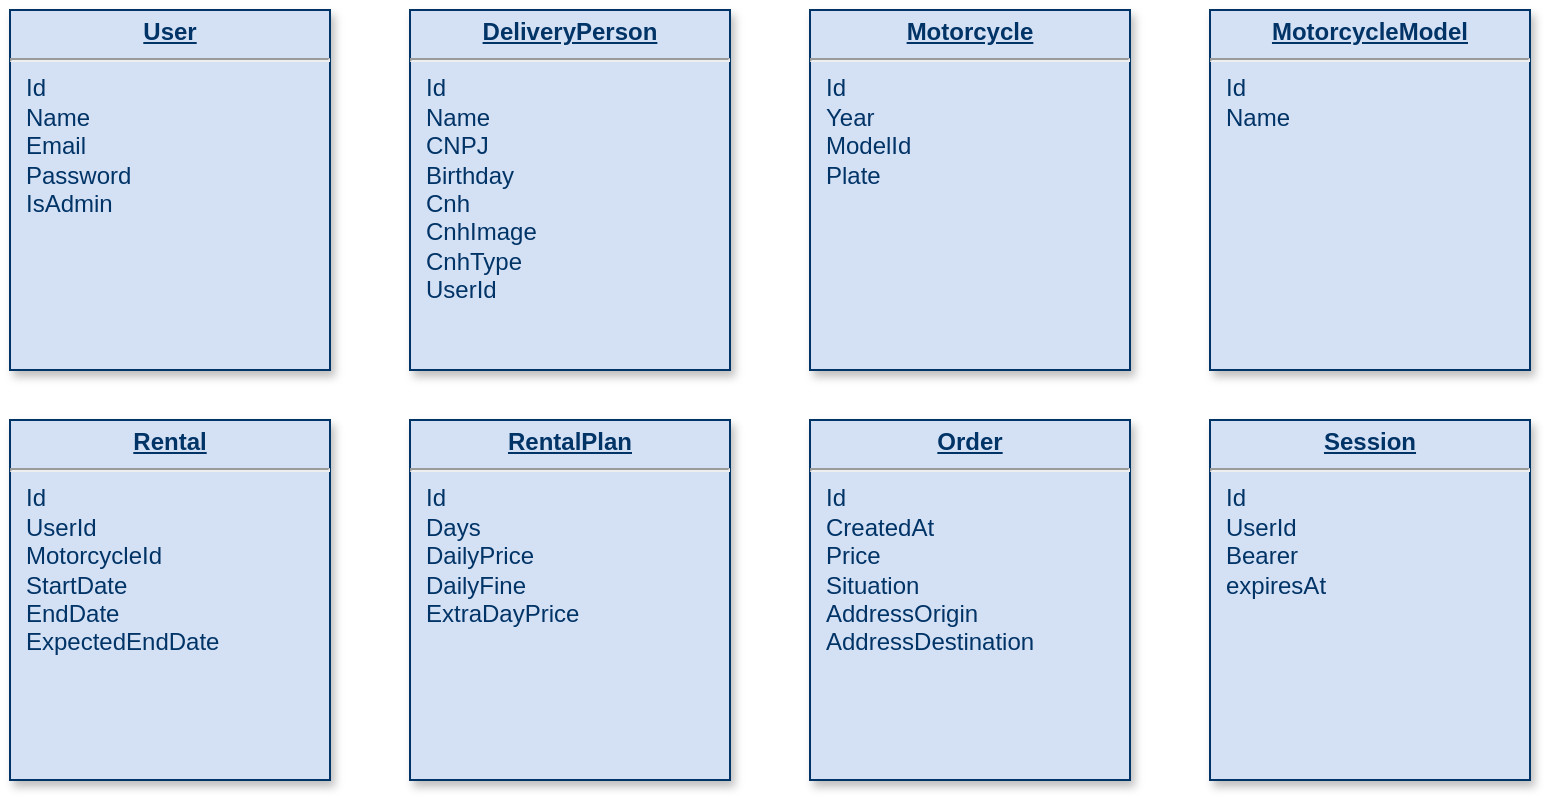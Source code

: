 <mxfile version="23.1.1" type="device">
  <diagram name="Page-1" id="efa7a0a1-bf9b-a30e-e6df-94a7791c09e9">
    <mxGraphModel dx="875" dy="435" grid="1" gridSize="10" guides="1" tooltips="1" connect="1" arrows="1" fold="1" page="1" pageScale="1" pageWidth="826" pageHeight="1169" background="none" math="0" shadow="0">
      <root>
        <mxCell id="0" />
        <mxCell id="1" parent="0" />
        <mxCell id="hW0puCKR9dPdzXOQXqOQ-114" value="&lt;p style=&quot;margin: 0px; margin-top: 4px; text-align: center; text-decoration: underline;&quot;&gt;&lt;strong&gt;DeliveryPerson&lt;/strong&gt;&lt;/p&gt;&lt;hr&gt;&lt;p style=&quot;margin: 0px; margin-left: 8px;&quot;&gt;Id&lt;/p&gt;&lt;p style=&quot;margin: 0px; margin-left: 8px;&quot;&gt;Name&lt;/p&gt;&lt;p style=&quot;margin: 0px; margin-left: 8px;&quot;&gt;CNPJ&lt;/p&gt;&lt;p style=&quot;margin: 0px; margin-left: 8px;&quot;&gt;Birthday&lt;/p&gt;&lt;p style=&quot;margin: 0px; margin-left: 8px;&quot;&gt;Cnh&lt;/p&gt;&lt;p style=&quot;margin: 0px; margin-left: 8px;&quot;&gt;CnhImage&lt;/p&gt;&lt;p style=&quot;margin: 0px; margin-left: 8px;&quot;&gt;CnhType&lt;/p&gt;&lt;p style=&quot;margin: 0px; margin-left: 8px;&quot;&gt;UserId&lt;/p&gt;" style="verticalAlign=top;align=left;overflow=fill;fontSize=12;fontFamily=Helvetica;html=1;strokeColor=#003366;shadow=1;fillColor=#D4E1F5;fontColor=#003366" parent="1" vertex="1">
          <mxGeometry x="420.0" y="380" width="160.0" height="180" as="geometry" />
        </mxCell>
        <mxCell id="hW0puCKR9dPdzXOQXqOQ-115" value="&lt;p style=&quot;margin: 0px; margin-top: 4px; text-align: center; text-decoration: underline;&quot;&gt;&lt;b&gt;Motorcycle&lt;/b&gt;&lt;/p&gt;&lt;hr&gt;&lt;p style=&quot;margin: 0px; margin-left: 8px;&quot;&gt;Id&lt;/p&gt;&lt;p style=&quot;margin: 0px; margin-left: 8px;&quot;&gt;Year&lt;/p&gt;&lt;p style=&quot;margin: 0px; margin-left: 8px;&quot;&gt;ModelId&lt;/p&gt;&lt;p style=&quot;margin: 0px; margin-left: 8px;&quot;&gt;Plate&lt;/p&gt;" style="verticalAlign=top;align=left;overflow=fill;fontSize=12;fontFamily=Helvetica;html=1;strokeColor=#003366;shadow=1;fillColor=#D4E1F5;fontColor=#003366" parent="1" vertex="1">
          <mxGeometry x="620.0" y="380" width="160.0" height="180" as="geometry" />
        </mxCell>
        <mxCell id="hW0puCKR9dPdzXOQXqOQ-116" value="&lt;p style=&quot;margin: 0px; margin-top: 4px; text-align: center; text-decoration: underline;&quot;&gt;&lt;strong&gt;User&lt;/strong&gt;&lt;/p&gt;&lt;hr&gt;&lt;p style=&quot;margin: 0px; margin-left: 8px;&quot;&gt;Id&lt;/p&gt;&lt;p style=&quot;margin: 0px; margin-left: 8px;&quot;&gt;Name&lt;/p&gt;&lt;p style=&quot;margin: 0px; margin-left: 8px;&quot;&gt;Email&lt;/p&gt;&lt;p style=&quot;margin: 0px; margin-left: 8px;&quot;&gt;Password&lt;/p&gt;&lt;p style=&quot;margin: 0px; margin-left: 8px;&quot;&gt;IsAdmin&lt;/p&gt;" style="verticalAlign=top;align=left;overflow=fill;fontSize=12;fontFamily=Helvetica;html=1;strokeColor=#003366;shadow=1;fillColor=#D4E1F5;fontColor=#003366" parent="1" vertex="1">
          <mxGeometry x="220.0" y="380" width="160.0" height="180" as="geometry" />
        </mxCell>
        <mxCell id="hW0puCKR9dPdzXOQXqOQ-117" value="&lt;p style=&quot;margin: 0px; margin-top: 4px; text-align: center; text-decoration: underline;&quot;&gt;&lt;b&gt;MotorcycleModel&lt;/b&gt;&lt;/p&gt;&lt;hr&gt;&lt;p style=&quot;margin: 0px; margin-left: 8px;&quot;&gt;Id&lt;/p&gt;&lt;p style=&quot;margin: 0px; margin-left: 8px;&quot;&gt;Name&lt;/p&gt;" style="verticalAlign=top;align=left;overflow=fill;fontSize=12;fontFamily=Helvetica;html=1;strokeColor=#003366;shadow=1;fillColor=#D4E1F5;fontColor=#003366" parent="1" vertex="1">
          <mxGeometry x="820.0" y="380" width="160.0" height="180" as="geometry" />
        </mxCell>
        <mxCell id="hW0puCKR9dPdzXOQXqOQ-118" value="&lt;p style=&quot;margin: 0px; margin-top: 4px; text-align: center; text-decoration: underline;&quot;&gt;&lt;strong&gt;Rental&lt;/strong&gt;&lt;/p&gt;&lt;hr&gt;&lt;p style=&quot;margin: 0px; margin-left: 8px;&quot;&gt;Id&lt;/p&gt;&lt;p style=&quot;margin: 0px; margin-left: 8px;&quot;&gt;UserId&lt;/p&gt;&lt;p style=&quot;margin: 0px; margin-left: 8px;&quot;&gt;MotorcycleId&lt;/p&gt;&lt;p style=&quot;margin: 0px; margin-left: 8px;&quot;&gt;StartDate&lt;/p&gt;&lt;p style=&quot;margin: 0px; margin-left: 8px;&quot;&gt;EndDate&lt;/p&gt;&lt;p style=&quot;margin: 0px; margin-left: 8px;&quot;&gt;ExpectedEndDate&lt;/p&gt;" style="verticalAlign=top;align=left;overflow=fill;fontSize=12;fontFamily=Helvetica;html=1;strokeColor=#003366;shadow=1;fillColor=#D4E1F5;fontColor=#003366" parent="1" vertex="1">
          <mxGeometry x="220.0" y="585" width="160.0" height="180" as="geometry" />
        </mxCell>
        <mxCell id="hW0puCKR9dPdzXOQXqOQ-119" value="&lt;p style=&quot;margin: 0px; margin-top: 4px; text-align: center; text-decoration: underline;&quot;&gt;&lt;strong&gt;RentalPlan&lt;/strong&gt;&lt;/p&gt;&lt;hr&gt;&lt;p style=&quot;margin: 0px; margin-left: 8px;&quot;&gt;Id&lt;/p&gt;&lt;p style=&quot;margin: 0px; margin-left: 8px;&quot;&gt;Days&lt;/p&gt;&lt;p style=&quot;margin: 0px; margin-left: 8px;&quot;&gt;DailyPrice&lt;/p&gt;&lt;p style=&quot;margin: 0px; margin-left: 8px;&quot;&gt;DailyFine&lt;/p&gt;&lt;p style=&quot;margin: 0px; margin-left: 8px;&quot;&gt;ExtraDayPrice&lt;/p&gt;" style="verticalAlign=top;align=left;overflow=fill;fontSize=12;fontFamily=Helvetica;html=1;strokeColor=#003366;shadow=1;fillColor=#D4E1F5;fontColor=#003366" parent="1" vertex="1">
          <mxGeometry x="420.0" y="585" width="160.0" height="180" as="geometry" />
        </mxCell>
        <mxCell id="hW0puCKR9dPdzXOQXqOQ-120" value="&lt;p style=&quot;margin: 0px; margin-top: 4px; text-align: center; text-decoration: underline;&quot;&gt;&lt;b&gt;Order&lt;/b&gt;&lt;/p&gt;&lt;hr&gt;&lt;p style=&quot;margin: 0px; margin-left: 8px;&quot;&gt;Id&lt;/p&gt;&lt;p style=&quot;margin: 0px; margin-left: 8px;&quot;&gt;CreatedAt&lt;/p&gt;&lt;p style=&quot;margin: 0px; margin-left: 8px;&quot;&gt;Price&lt;/p&gt;&lt;p style=&quot;margin: 0px; margin-left: 8px;&quot;&gt;Situation&lt;/p&gt;&lt;p style=&quot;margin: 0px; margin-left: 8px;&quot;&gt;AddressOrigin&lt;/p&gt;&lt;p style=&quot;margin: 0px; margin-left: 8px;&quot;&gt;AddressDestination&lt;/p&gt;" style="verticalAlign=top;align=left;overflow=fill;fontSize=12;fontFamily=Helvetica;html=1;strokeColor=#003366;shadow=1;fillColor=#D4E1F5;fontColor=#003366" parent="1" vertex="1">
          <mxGeometry x="620.0" y="585" width="160.0" height="180" as="geometry" />
        </mxCell>
        <mxCell id="Rv5S58nf3-3wFUOHxfz6-1" value="&lt;p style=&quot;margin: 0px; margin-top: 4px; text-align: center; text-decoration: underline;&quot;&gt;&lt;b&gt;Session&lt;/b&gt;&lt;/p&gt;&lt;hr&gt;&lt;p style=&quot;margin: 0px; margin-left: 8px;&quot;&gt;Id&lt;/p&gt;&lt;p style=&quot;margin: 0px; margin-left: 8px;&quot;&gt;UserId&lt;/p&gt;&lt;p style=&quot;margin: 0px; margin-left: 8px;&quot;&gt;Bearer&lt;/p&gt;&lt;p style=&quot;margin: 0px; margin-left: 8px;&quot;&gt;expiresAt&lt;/p&gt;" style="verticalAlign=top;align=left;overflow=fill;fontSize=12;fontFamily=Helvetica;html=1;strokeColor=#003366;shadow=1;fillColor=#D4E1F5;fontColor=#003366" vertex="1" parent="1">
          <mxGeometry x="820.0" y="585" width="160.0" height="180" as="geometry" />
        </mxCell>
      </root>
    </mxGraphModel>
  </diagram>
</mxfile>
